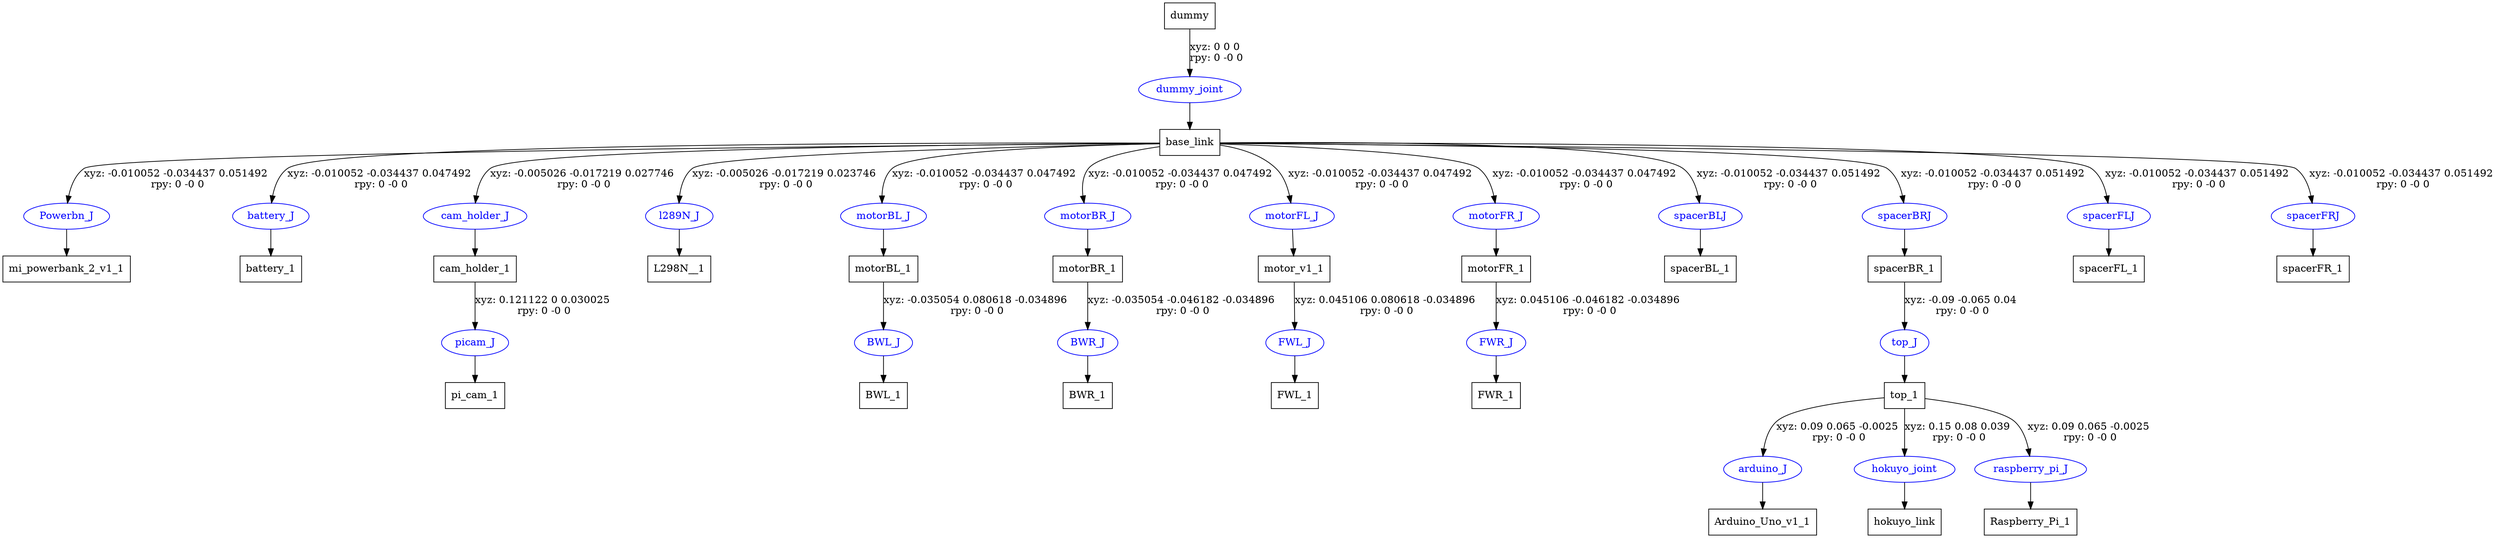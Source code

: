 digraph G {
node [shape=box];
"dummy" [label="dummy"];
"base_link" [label="base_link"];
"mi_powerbank_2_v1_1" [label="mi_powerbank_2_v1_1"];
"battery_1" [label="battery_1"];
"cam_holder_1" [label="cam_holder_1"];
"pi_cam_1" [label="pi_cam_1"];
"L298N__1" [label="L298N__1"];
"motorBL_1" [label="motorBL_1"];
"BWL_1" [label="BWL_1"];
"motorBR_1" [label="motorBR_1"];
"BWR_1" [label="BWR_1"];
"motor_v1_1" [label="motor_v1_1"];
"FWL_1" [label="FWL_1"];
"motorFR_1" [label="motorFR_1"];
"FWR_1" [label="FWR_1"];
"spacerBL_1" [label="spacerBL_1"];
"spacerBR_1" [label="spacerBR_1"];
"top_1" [label="top_1"];
"Arduino_Uno_v1_1" [label="Arduino_Uno_v1_1"];
"hokuyo_link" [label="hokuyo_link"];
"Raspberry_Pi_1" [label="Raspberry_Pi_1"];
"spacerFL_1" [label="spacerFL_1"];
"spacerFR_1" [label="spacerFR_1"];
node [shape=ellipse, color=blue, fontcolor=blue];
"dummy" -> "dummy_joint" [label="xyz: 0 0 0 \nrpy: 0 -0 0"]
"dummy_joint" -> "base_link"
"base_link" -> "Powerbn_J" [label="xyz: -0.010052 -0.034437 0.051492 \nrpy: 0 -0 0"]
"Powerbn_J" -> "mi_powerbank_2_v1_1"
"base_link" -> "battery_J" [label="xyz: -0.010052 -0.034437 0.047492 \nrpy: 0 -0 0"]
"battery_J" -> "battery_1"
"base_link" -> "cam_holder_J" [label="xyz: -0.005026 -0.017219 0.027746 \nrpy: 0 -0 0"]
"cam_holder_J" -> "cam_holder_1"
"cam_holder_1" -> "picam_J" [label="xyz: 0.121122 0 0.030025 \nrpy: 0 -0 0"]
"picam_J" -> "pi_cam_1"
"base_link" -> "l289N_J" [label="xyz: -0.005026 -0.017219 0.023746 \nrpy: 0 -0 0"]
"l289N_J" -> "L298N__1"
"base_link" -> "motorBL_J" [label="xyz: -0.010052 -0.034437 0.047492 \nrpy: 0 -0 0"]
"motorBL_J" -> "motorBL_1"
"motorBL_1" -> "BWL_J" [label="xyz: -0.035054 0.080618 -0.034896 \nrpy: 0 -0 0"]
"BWL_J" -> "BWL_1"
"base_link" -> "motorBR_J" [label="xyz: -0.010052 -0.034437 0.047492 \nrpy: 0 -0 0"]
"motorBR_J" -> "motorBR_1"
"motorBR_1" -> "BWR_J" [label="xyz: -0.035054 -0.046182 -0.034896 \nrpy: 0 -0 0"]
"BWR_J" -> "BWR_1"
"base_link" -> "motorFL_J" [label="xyz: -0.010052 -0.034437 0.047492 \nrpy: 0 -0 0"]
"motorFL_J" -> "motor_v1_1"
"motor_v1_1" -> "FWL_J" [label="xyz: 0.045106 0.080618 -0.034896 \nrpy: 0 -0 0"]
"FWL_J" -> "FWL_1"
"base_link" -> "motorFR_J" [label="xyz: -0.010052 -0.034437 0.047492 \nrpy: 0 -0 0"]
"motorFR_J" -> "motorFR_1"
"motorFR_1" -> "FWR_J" [label="xyz: 0.045106 -0.046182 -0.034896 \nrpy: 0 -0 0"]
"FWR_J" -> "FWR_1"
"base_link" -> "spacerBLJ" [label="xyz: -0.010052 -0.034437 0.051492 \nrpy: 0 -0 0"]
"spacerBLJ" -> "spacerBL_1"
"base_link" -> "spacerBRJ" [label="xyz: -0.010052 -0.034437 0.051492 \nrpy: 0 -0 0"]
"spacerBRJ" -> "spacerBR_1"
"spacerBR_1" -> "top_J" [label="xyz: -0.09 -0.065 0.04 \nrpy: 0 -0 0"]
"top_J" -> "top_1"
"top_1" -> "arduino_J" [label="xyz: 0.09 0.065 -0.0025 \nrpy: 0 -0 0"]
"arduino_J" -> "Arduino_Uno_v1_1"
"top_1" -> "hokuyo_joint" [label="xyz: 0.15 0.08 0.039 \nrpy: 0 -0 0"]
"hokuyo_joint" -> "hokuyo_link"
"top_1" -> "raspberry_pi_J" [label="xyz: 0.09 0.065 -0.0025 \nrpy: 0 -0 0"]
"raspberry_pi_J" -> "Raspberry_Pi_1"
"base_link" -> "spacerFLJ" [label="xyz: -0.010052 -0.034437 0.051492 \nrpy: 0 -0 0"]
"spacerFLJ" -> "spacerFL_1"
"base_link" -> "spacerFRJ" [label="xyz: -0.010052 -0.034437 0.051492 \nrpy: 0 -0 0"]
"spacerFRJ" -> "spacerFR_1"
}
